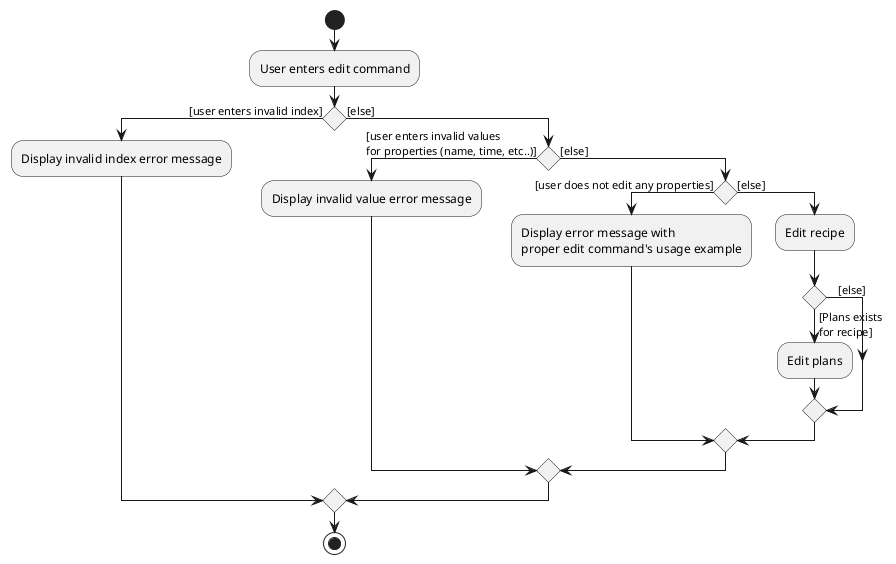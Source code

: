 @startuml
start
:User enters edit command;

if () then ([user enters invalid index])
:Display invalid index error message;

else ([else])
    if () then ([user enters invalid values\nfor properties (name, time, etc..)])
        :Display invalid value error message;

    else ([else])
        if () then ([user does not edit any properties])
            :Display error message with \nproper edit command's usage example;

        else ([else])
            :Edit recipe;
            if () then ([Plans exists \nfor recipe])
                :Edit plans;
            else (    [else])
            endif
        endif
    endif
endif
stop

@enduml
